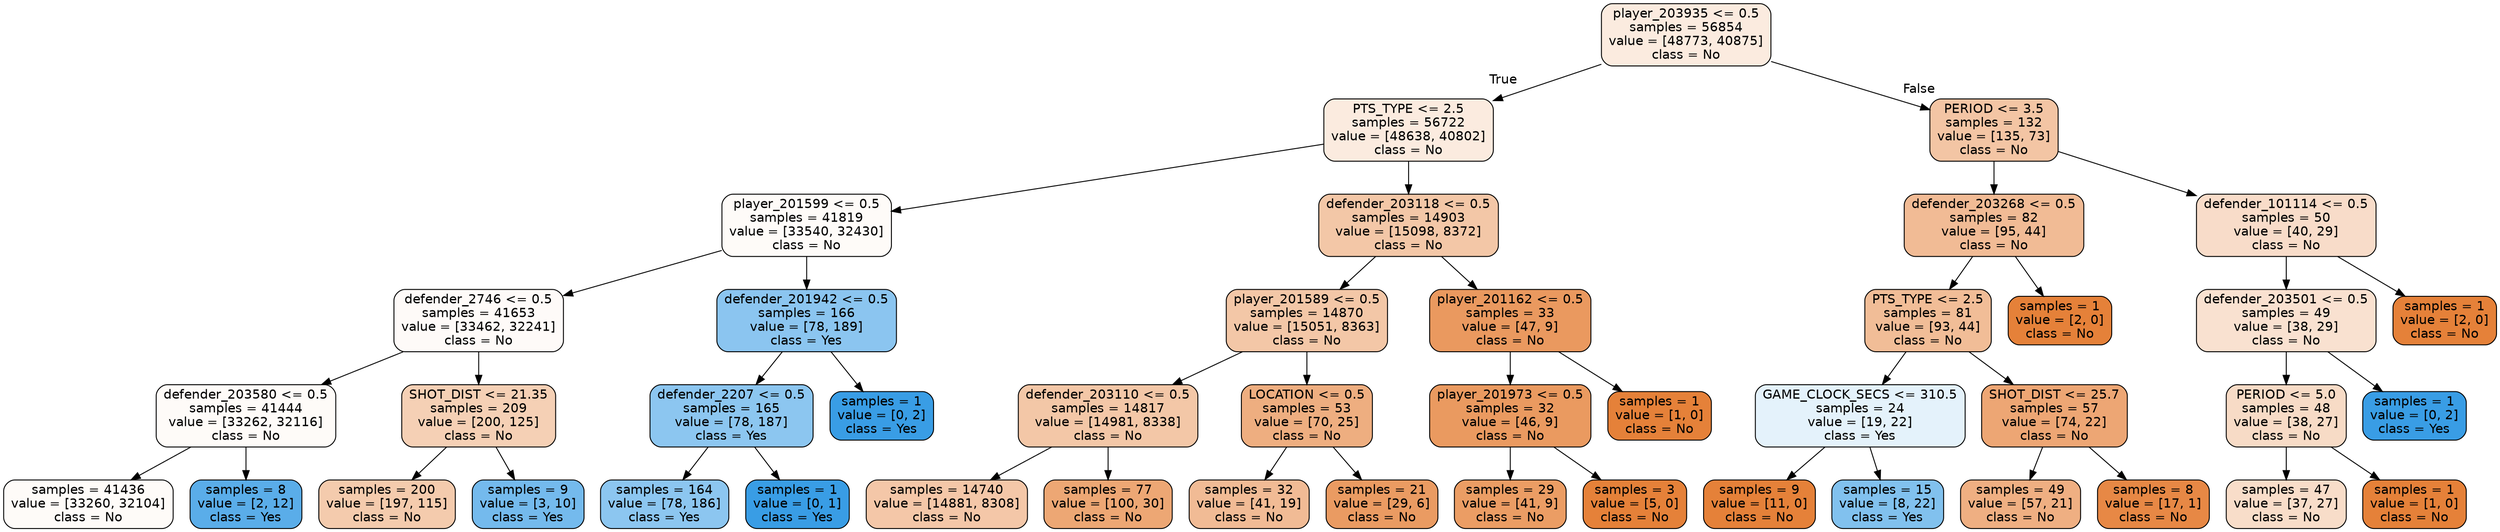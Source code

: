 digraph Tree {
node [shape=box, style="filled, rounded", color="black", fontname=helvetica] ;
edge [fontname=helvetica] ;
0 [label="player_203935 <= 0.5\nsamples = 56854\nvalue = [48773, 40875]\nclass = No", fillcolor="#fbebdf"] ;
1 [label="PTS_TYPE <= 2.5\nsamples = 56722\nvalue = [48638, 40802]\nclass = No", fillcolor="#fbebdf"] ;
0 -> 1 [labeldistance=2.5, labelangle=45, headlabel="True"] ;
2 [label="player_201599 <= 0.5\nsamples = 41819\nvalue = [33540, 32430]\nclass = No", fillcolor="#fefbf8"] ;
1 -> 2 ;
3 [label="defender_2746 <= 0.5\nsamples = 41653\nvalue = [33462, 32241]\nclass = No", fillcolor="#fefaf8"] ;
2 -> 3 ;
4 [label="defender_203580 <= 0.5\nsamples = 41444\nvalue = [33262, 32116]\nclass = No", fillcolor="#fefbf8"] ;
3 -> 4 ;
5 [label="samples = 41436\nvalue = [33260, 32104]\nclass = No", fillcolor="#fefbf8"] ;
4 -> 5 ;
6 [label="samples = 8\nvalue = [2, 12]\nclass = Yes", fillcolor="#5aade9"] ;
4 -> 6 ;
7 [label="SHOT_DIST <= 21.35\nsamples = 209\nvalue = [200, 125]\nclass = No", fillcolor="#f5d0b5"] ;
3 -> 7 ;
8 [label="samples = 200\nvalue = [197, 115]\nclass = No", fillcolor="#f4cbad"] ;
7 -> 8 ;
9 [label="samples = 9\nvalue = [3, 10]\nclass = Yes", fillcolor="#74baed"] ;
7 -> 9 ;
10 [label="defender_201942 <= 0.5\nsamples = 166\nvalue = [78, 189]\nclass = Yes", fillcolor="#8bc5f0"] ;
2 -> 10 ;
11 [label="defender_2207 <= 0.5\nsamples = 165\nvalue = [78, 187]\nclass = Yes", fillcolor="#8cc6f0"] ;
10 -> 11 ;
12 [label="samples = 164\nvalue = [78, 186]\nclass = Yes", fillcolor="#8cc6f0"] ;
11 -> 12 ;
13 [label="samples = 1\nvalue = [0, 1]\nclass = Yes", fillcolor="#399de5"] ;
11 -> 13 ;
14 [label="samples = 1\nvalue = [0, 2]\nclass = Yes", fillcolor="#399de5"] ;
10 -> 14 ;
15 [label="defender_203118 <= 0.5\nsamples = 14903\nvalue = [15098, 8372]\nclass = No", fillcolor="#f3c7a7"] ;
1 -> 15 ;
16 [label="player_201589 <= 0.5\nsamples = 14870\nvalue = [15051, 8363]\nclass = No", fillcolor="#f3c7a7"] ;
15 -> 16 ;
17 [label="defender_203110 <= 0.5\nsamples = 14817\nvalue = [14981, 8338]\nclass = No", fillcolor="#f3c7a7"] ;
16 -> 17 ;
18 [label="samples = 14740\nvalue = [14881, 8308]\nclass = No", fillcolor="#f4c7a8"] ;
17 -> 18 ;
19 [label="samples = 77\nvalue = [100, 30]\nclass = No", fillcolor="#eda774"] ;
17 -> 19 ;
20 [label="LOCATION <= 0.5\nsamples = 53\nvalue = [70, 25]\nclass = No", fillcolor="#eeae80"] ;
16 -> 20 ;
21 [label="samples = 32\nvalue = [41, 19]\nclass = No", fillcolor="#f1bb95"] ;
20 -> 21 ;
22 [label="samples = 21\nvalue = [29, 6]\nclass = No", fillcolor="#ea9b62"] ;
20 -> 22 ;
23 [label="player_201162 <= 0.5\nsamples = 33\nvalue = [47, 9]\nclass = No", fillcolor="#ea995f"] ;
15 -> 23 ;
24 [label="player_201973 <= 0.5\nsamples = 32\nvalue = [46, 9]\nclass = No", fillcolor="#ea9a60"] ;
23 -> 24 ;
25 [label="samples = 29\nvalue = [41, 9]\nclass = No", fillcolor="#eb9d64"] ;
24 -> 25 ;
26 [label="samples = 3\nvalue = [5, 0]\nclass = No", fillcolor="#e58139"] ;
24 -> 26 ;
27 [label="samples = 1\nvalue = [1, 0]\nclass = No", fillcolor="#e58139"] ;
23 -> 27 ;
28 [label="PERIOD <= 3.5\nsamples = 132\nvalue = [135, 73]\nclass = No", fillcolor="#f3c5a4"] ;
0 -> 28 [labeldistance=2.5, labelangle=-45, headlabel="False"] ;
29 [label="defender_203268 <= 0.5\nsamples = 82\nvalue = [95, 44]\nclass = No", fillcolor="#f1bb95"] ;
28 -> 29 ;
30 [label="PTS_TYPE <= 2.5\nsamples = 81\nvalue = [93, 44]\nclass = No", fillcolor="#f1bd97"] ;
29 -> 30 ;
31 [label="GAME_CLOCK_SECS <= 310.5\nsamples = 24\nvalue = [19, 22]\nclass = Yes", fillcolor="#e4f2fb"] ;
30 -> 31 ;
32 [label="samples = 9\nvalue = [11, 0]\nclass = No", fillcolor="#e58139"] ;
31 -> 32 ;
33 [label="samples = 15\nvalue = [8, 22]\nclass = Yes", fillcolor="#81c1ee"] ;
31 -> 33 ;
34 [label="SHOT_DIST <= 25.7\nsamples = 57\nvalue = [74, 22]\nclass = No", fillcolor="#eda674"] ;
30 -> 34 ;
35 [label="samples = 49\nvalue = [57, 21]\nclass = No", fillcolor="#efaf82"] ;
34 -> 35 ;
36 [label="samples = 8\nvalue = [17, 1]\nclass = No", fillcolor="#e78845"] ;
34 -> 36 ;
37 [label="samples = 1\nvalue = [2, 0]\nclass = No", fillcolor="#e58139"] ;
29 -> 37 ;
38 [label="defender_101114 <= 0.5\nsamples = 50\nvalue = [40, 29]\nclass = No", fillcolor="#f8dcc9"] ;
28 -> 38 ;
39 [label="defender_203501 <= 0.5\nsamples = 49\nvalue = [38, 29]\nclass = No", fillcolor="#f9e1d0"] ;
38 -> 39 ;
40 [label="PERIOD <= 5.0\nsamples = 48\nvalue = [38, 27]\nclass = No", fillcolor="#f7dbc6"] ;
39 -> 40 ;
41 [label="samples = 47\nvalue = [37, 27]\nclass = No", fillcolor="#f8ddc9"] ;
40 -> 41 ;
42 [label="samples = 1\nvalue = [1, 0]\nclass = No", fillcolor="#e58139"] ;
40 -> 42 ;
43 [label="samples = 1\nvalue = [0, 2]\nclass = Yes", fillcolor="#399de5"] ;
39 -> 43 ;
44 [label="samples = 1\nvalue = [2, 0]\nclass = No", fillcolor="#e58139"] ;
38 -> 44 ;
}